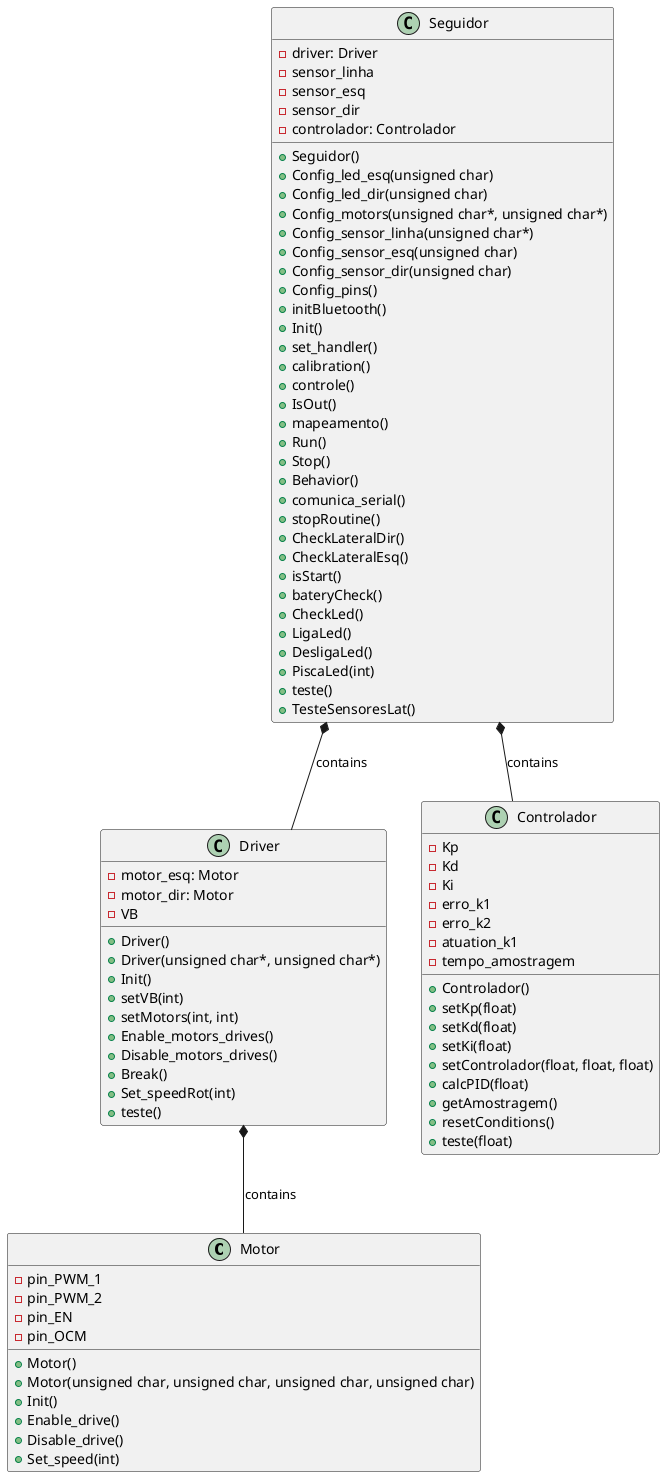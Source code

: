 @startuml
' Define classes

class Motor {
  -pin_PWM_1
  -pin_PWM_2
  -pin_EN
  -pin_OCM
  +Motor()
  +Motor(unsigned char, unsigned char, unsigned char, unsigned char)
  +Init()
  +Enable_drive()
  +Disable_drive()
  +Set_speed(int)
}

class Driver {
  -motor_esq: Motor
  -motor_dir: Motor
  -VB
  +Driver()
  +Driver(unsigned char*, unsigned char*)
  +Init()
  +setVB(int)
  +setMotors(int, int)
  +Enable_motors_drives()
  +Disable_motors_drives()
  +Break()
  +Set_speedRot(int)
  +teste()
}

class Controlador {
  -Kp
  -Kd
  -Ki
  -erro_k1
  -erro_k2
  -atuation_k1
  -tempo_amostragem
  +Controlador()
  +setKp(float)
  +setKd(float)
  +setKi(float)
  +setControlador(float, float, float)
  +calcPID(float)
  +getAmostragem()
  +resetConditions()
  +teste(float)
}

class Seguidor {
  -driver: Driver
  -sensor_linha
  -sensor_esq
  -sensor_dir
  -controlador: Controlador
  +Seguidor()
  +Config_led_esq(unsigned char)
  +Config_led_dir(unsigned char)
  +Config_motors(unsigned char*, unsigned char*)
  +Config_sensor_linha(unsigned char*)
  +Config_sensor_esq(unsigned char)
  +Config_sensor_dir(unsigned char)
  +Config_pins()
  +initBluetooth()
  +Init()
  +set_handler()
  +calibration()
  +controle()
  +IsOut()
  +mapeamento()
  +Run()
  +Stop()
  +Behavior()
  +comunica_serial()
  +stopRoutine()
  +CheckLateralDir()
  +CheckLateralEsq()
  +isStart()
  +bateryCheck()
  +CheckLed()
  +LigaLed()
  +DesligaLed()
  +PiscaLed(int)
  +teste()
  +TesteSensoresLat()
}

' Define relationships

Driver *-- Motor : contains
Seguidor *-- Driver : contains
Seguidor *-- Controlador : contains
@enduml
